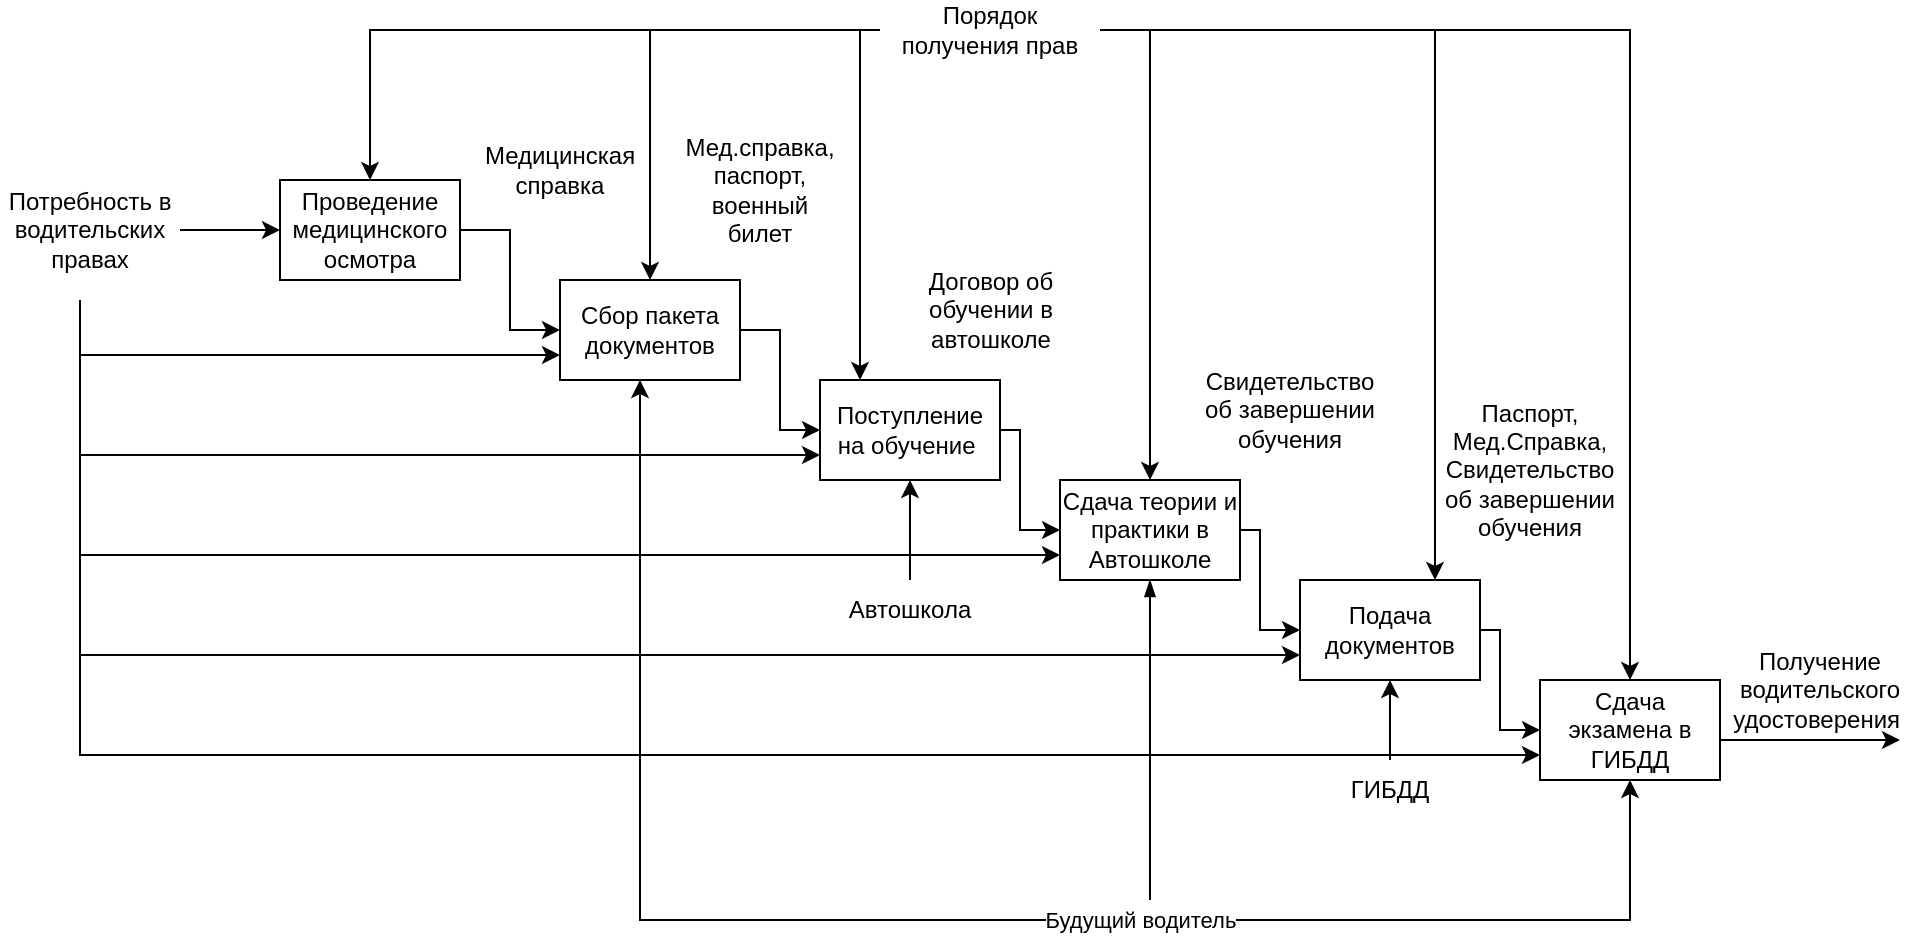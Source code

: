 <mxfile version="20.5.3" type="device"><diagram id="ePUqT_zufgJ3ToSpIw_g" name="Страница 1"><mxGraphModel dx="1429" dy="851" grid="1" gridSize="10" guides="1" tooltips="1" connect="1" arrows="1" fold="1" page="1" pageScale="1" pageWidth="827" pageHeight="1169" math="0" shadow="0"><root><mxCell id="0"/><mxCell id="1" parent="0"/><mxCell id="TzirkeDeo0aJXx-dKugE-4" style="edgeStyle=orthogonalEdgeStyle;rounded=0;orthogonalLoop=1;jettySize=auto;html=1;entryX=0;entryY=0.5;entryDx=0;entryDy=0;" parent="1" source="TzirkeDeo0aJXx-dKugE-2" target="TzirkeDeo0aJXx-dKugE-3" edge="1"><mxGeometry relative="1" as="geometry"/></mxCell><mxCell id="g43c3MzTIKgbl15zSNjQ-31" style="edgeStyle=orthogonalEdgeStyle;rounded=0;orthogonalLoop=1;jettySize=auto;html=1;entryX=0;entryY=0.75;entryDx=0;entryDy=0;startArrow=none;startFill=0;endArrow=classic;endFill=1;" edge="1" parent="1" target="g43c3MzTIKgbl15zSNjQ-4"><mxGeometry relative="1" as="geometry"><mxPoint x="60" y="390" as="sourcePoint"/><Array as="points"><mxPoint x="60" y="568"/></Array></mxGeometry></mxCell><mxCell id="g43c3MzTIKgbl15zSNjQ-32" style="edgeStyle=orthogonalEdgeStyle;rounded=0;orthogonalLoop=1;jettySize=auto;html=1;entryX=0;entryY=0.75;entryDx=0;entryDy=0;startArrow=none;startFill=0;endArrow=classic;endFill=1;" edge="1" parent="1" target="g43c3MzTIKgbl15zSNjQ-5"><mxGeometry relative="1" as="geometry"><mxPoint x="60" y="390" as="sourcePoint"/><Array as="points"><mxPoint x="60" y="618"/></Array></mxGeometry></mxCell><mxCell id="g43c3MzTIKgbl15zSNjQ-33" style="edgeStyle=orthogonalEdgeStyle;rounded=0;orthogonalLoop=1;jettySize=auto;html=1;entryX=0;entryY=0.75;entryDx=0;entryDy=0;startArrow=none;startFill=0;endArrow=classic;endFill=1;" edge="1" parent="1" target="g43c3MzTIKgbl15zSNjQ-3"><mxGeometry relative="1" as="geometry"><mxPoint x="60" y="390" as="sourcePoint"/><Array as="points"><mxPoint x="60" y="518"/></Array></mxGeometry></mxCell><mxCell id="g43c3MzTIKgbl15zSNjQ-34" style="edgeStyle=orthogonalEdgeStyle;rounded=0;orthogonalLoop=1;jettySize=auto;html=1;entryX=0;entryY=0.75;entryDx=0;entryDy=0;startArrow=none;startFill=0;endArrow=classic;endFill=1;" edge="1" parent="1" target="g43c3MzTIKgbl15zSNjQ-2"><mxGeometry relative="1" as="geometry"><mxPoint x="60" y="390" as="sourcePoint"/><Array as="points"><mxPoint x="60" y="468"/></Array></mxGeometry></mxCell><mxCell id="g43c3MzTIKgbl15zSNjQ-35" style="edgeStyle=orthogonalEdgeStyle;rounded=0;orthogonalLoop=1;jettySize=auto;html=1;entryX=0;entryY=0.75;entryDx=0;entryDy=0;startArrow=none;startFill=0;endArrow=classic;endFill=1;" edge="1" parent="1" target="g43c3MzTIKgbl15zSNjQ-1"><mxGeometry relative="1" as="geometry"><mxPoint x="60" y="390" as="sourcePoint"/><Array as="points"><mxPoint x="60" y="418"/></Array></mxGeometry></mxCell><mxCell id="TzirkeDeo0aJXx-dKugE-2" value="Потребность в водительских правах" style="text;html=1;strokeColor=none;fillColor=none;align=center;verticalAlign=middle;whiteSpace=wrap;rounded=0;" parent="1" vertex="1"><mxGeometry x="20" y="340" width="90" height="30" as="geometry"/></mxCell><mxCell id="g43c3MzTIKgbl15zSNjQ-28" style="edgeStyle=orthogonalEdgeStyle;rounded=0;orthogonalLoop=1;jettySize=auto;html=1;entryX=0;entryY=0.5;entryDx=0;entryDy=0;startArrow=none;startFill=0;endArrow=classic;endFill=1;" edge="1" parent="1" source="TzirkeDeo0aJXx-dKugE-3" target="g43c3MzTIKgbl15zSNjQ-1"><mxGeometry relative="1" as="geometry"/></mxCell><mxCell id="TzirkeDeo0aJXx-dKugE-3" value="Проведение медицинского осмотра" style="rounded=0;whiteSpace=wrap;html=1;" parent="1" vertex="1"><mxGeometry x="160" y="330" width="90" height="50" as="geometry"/></mxCell><mxCell id="g43c3MzTIKgbl15zSNjQ-11" style="edgeStyle=orthogonalEdgeStyle;rounded=0;orthogonalLoop=1;jettySize=auto;html=1;entryX=0.5;entryY=1;entryDx=0;entryDy=0;startArrow=classic;startFill=1;" edge="1" parent="1" source="g43c3MzTIKgbl15zSNjQ-1" target="g43c3MzTIKgbl15zSNjQ-5"><mxGeometry relative="1" as="geometry"><Array as="points"><mxPoint x="340" y="700"/><mxPoint x="835" y="700"/></Array></mxGeometry></mxCell><mxCell id="g43c3MzTIKgbl15zSNjQ-12" value="Будущий водитель" style="edgeLabel;html=1;align=center;verticalAlign=middle;resizable=0;points=[];" vertex="1" connectable="0" parent="g43c3MzTIKgbl15zSNjQ-11"><mxGeometry x="-0.02" relative="1" as="geometry"><mxPoint x="111" as="offset"/></mxGeometry></mxCell><mxCell id="g43c3MzTIKgbl15zSNjQ-27" style="edgeStyle=orthogonalEdgeStyle;rounded=0;orthogonalLoop=1;jettySize=auto;html=1;entryX=0;entryY=0.5;entryDx=0;entryDy=0;startArrow=none;startFill=0;endArrow=classic;endFill=1;" edge="1" parent="1" source="g43c3MzTIKgbl15zSNjQ-1" target="g43c3MzTIKgbl15zSNjQ-2"><mxGeometry relative="1" as="geometry"/></mxCell><mxCell id="g43c3MzTIKgbl15zSNjQ-1" value="Сбор пакета документов" style="rounded=0;whiteSpace=wrap;html=1;" vertex="1" parent="1"><mxGeometry x="300" y="380" width="90" height="50" as="geometry"/></mxCell><mxCell id="g43c3MzTIKgbl15zSNjQ-25" style="edgeStyle=orthogonalEdgeStyle;rounded=0;orthogonalLoop=1;jettySize=auto;html=1;entryX=0;entryY=0.5;entryDx=0;entryDy=0;startArrow=none;startFill=0;endArrow=classic;endFill=1;" edge="1" parent="1" source="g43c3MzTIKgbl15zSNjQ-2" target="g43c3MzTIKgbl15zSNjQ-3"><mxGeometry relative="1" as="geometry"><Array as="points"><mxPoint x="530" y="455"/><mxPoint x="530" y="505"/></Array></mxGeometry></mxCell><mxCell id="g43c3MzTIKgbl15zSNjQ-2" value="Поступление на обучение&amp;nbsp;" style="rounded=0;whiteSpace=wrap;html=1;" vertex="1" parent="1"><mxGeometry x="430" y="430" width="90" height="50" as="geometry"/></mxCell><mxCell id="g43c3MzTIKgbl15zSNjQ-24" style="edgeStyle=orthogonalEdgeStyle;rounded=0;orthogonalLoop=1;jettySize=auto;html=1;entryX=0;entryY=0.5;entryDx=0;entryDy=0;startArrow=none;startFill=0;endArrow=classic;endFill=1;" edge="1" parent="1" source="g43c3MzTIKgbl15zSNjQ-3" target="g43c3MzTIKgbl15zSNjQ-4"><mxGeometry relative="1" as="geometry"><Array as="points"><mxPoint x="650" y="505"/><mxPoint x="650" y="555"/></Array></mxGeometry></mxCell><mxCell id="g43c3MzTIKgbl15zSNjQ-3" value="Сдача теории и практики в Автошколе" style="rounded=0;whiteSpace=wrap;html=1;" vertex="1" parent="1"><mxGeometry x="550" y="480" width="90" height="50" as="geometry"/></mxCell><mxCell id="g43c3MzTIKgbl15zSNjQ-26" style="edgeStyle=orthogonalEdgeStyle;rounded=0;orthogonalLoop=1;jettySize=auto;html=1;entryX=0;entryY=0.5;entryDx=0;entryDy=0;startArrow=none;startFill=0;endArrow=classic;endFill=1;" edge="1" parent="1" source="g43c3MzTIKgbl15zSNjQ-4" target="g43c3MzTIKgbl15zSNjQ-5"><mxGeometry relative="1" as="geometry"><Array as="points"><mxPoint x="770" y="555"/><mxPoint x="770" y="605"/></Array></mxGeometry></mxCell><mxCell id="g43c3MzTIKgbl15zSNjQ-4" value="Подача документов" style="rounded=0;whiteSpace=wrap;html=1;" vertex="1" parent="1"><mxGeometry x="670" y="530" width="90" height="50" as="geometry"/></mxCell><mxCell id="g43c3MzTIKgbl15zSNjQ-5" value="Сдача экзамена в ГИБДД" style="rounded=0;whiteSpace=wrap;html=1;" vertex="1" parent="1"><mxGeometry x="790" y="580" width="90" height="50" as="geometry"/></mxCell><mxCell id="g43c3MzTIKgbl15zSNjQ-7" value="" style="endArrow=classic;html=1;rounded=0;" edge="1" parent="1"><mxGeometry width="50" height="50" relative="1" as="geometry"><mxPoint x="880" y="610" as="sourcePoint"/><mxPoint x="970" y="610" as="targetPoint"/><Array as="points"><mxPoint x="950" y="610"/></Array></mxGeometry></mxCell><mxCell id="g43c3MzTIKgbl15zSNjQ-10" value="" style="edgeStyle=orthogonalEdgeStyle;rounded=0;orthogonalLoop=1;jettySize=auto;html=1;" edge="1" parent="1" source="g43c3MzTIKgbl15zSNjQ-8" target="g43c3MzTIKgbl15zSNjQ-4"><mxGeometry relative="1" as="geometry"/></mxCell><mxCell id="g43c3MzTIKgbl15zSNjQ-8" value="ГИБДД" style="text;html=1;strokeColor=none;fillColor=none;align=center;verticalAlign=middle;whiteSpace=wrap;rounded=0;" vertex="1" parent="1"><mxGeometry x="685" y="620" width="60" height="30" as="geometry"/></mxCell><mxCell id="g43c3MzTIKgbl15zSNjQ-9" value="Получение водительского удостоверения&amp;nbsp;" style="text;html=1;strokeColor=none;fillColor=none;align=center;verticalAlign=middle;whiteSpace=wrap;rounded=0;" vertex="1" parent="1"><mxGeometry x="900" y="570" width="60" height="30" as="geometry"/></mxCell><mxCell id="g43c3MzTIKgbl15zSNjQ-19" value="" style="endArrow=none;html=1;rounded=0;exitX=0.5;exitY=1;exitDx=0;exitDy=0;startArrow=blockThin;startFill=1;endFill=0;" edge="1" parent="1" source="g43c3MzTIKgbl15zSNjQ-3"><mxGeometry width="50" height="50" relative="1" as="geometry"><mxPoint x="594.5" y="540" as="sourcePoint"/><mxPoint x="595" y="690" as="targetPoint"/></mxGeometry></mxCell><mxCell id="g43c3MzTIKgbl15zSNjQ-21" value="" style="edgeStyle=orthogonalEdgeStyle;rounded=0;orthogonalLoop=1;jettySize=auto;html=1;startArrow=none;startFill=0;endArrow=classic;endFill=1;" edge="1" parent="1" source="g43c3MzTIKgbl15zSNjQ-20" target="g43c3MzTIKgbl15zSNjQ-2"><mxGeometry relative="1" as="geometry"/></mxCell><mxCell id="g43c3MzTIKgbl15zSNjQ-20" value="Автошкола" style="text;html=1;strokeColor=none;fillColor=none;align=center;verticalAlign=middle;whiteSpace=wrap;rounded=0;" vertex="1" parent="1"><mxGeometry x="445" y="530" width="60" height="30" as="geometry"/></mxCell><mxCell id="g43c3MzTIKgbl15zSNjQ-37" style="edgeStyle=orthogonalEdgeStyle;rounded=0;orthogonalLoop=1;jettySize=auto;html=1;startArrow=none;startFill=0;endArrow=classic;endFill=1;" edge="1" parent="1" source="g43c3MzTIKgbl15zSNjQ-36" target="g43c3MzTIKgbl15zSNjQ-5"><mxGeometry relative="1" as="geometry"/></mxCell><mxCell id="g43c3MzTIKgbl15zSNjQ-38" style="edgeStyle=orthogonalEdgeStyle;rounded=0;orthogonalLoop=1;jettySize=auto;html=1;startArrow=none;startFill=0;endArrow=classic;endFill=1;" edge="1" parent="1" source="g43c3MzTIKgbl15zSNjQ-36" target="TzirkeDeo0aJXx-dKugE-3"><mxGeometry relative="1" as="geometry"/></mxCell><mxCell id="g43c3MzTIKgbl15zSNjQ-39" style="edgeStyle=orthogonalEdgeStyle;rounded=0;orthogonalLoop=1;jettySize=auto;html=1;entryX=0.5;entryY=0;entryDx=0;entryDy=0;startArrow=none;startFill=0;endArrow=classic;endFill=1;" edge="1" parent="1" source="g43c3MzTIKgbl15zSNjQ-36" target="g43c3MzTIKgbl15zSNjQ-1"><mxGeometry relative="1" as="geometry"/></mxCell><mxCell id="g43c3MzTIKgbl15zSNjQ-40" style="edgeStyle=orthogonalEdgeStyle;rounded=0;orthogonalLoop=1;jettySize=auto;html=1;entryX=0.75;entryY=0;entryDx=0;entryDy=0;startArrow=none;startFill=0;endArrow=classic;endFill=1;" edge="1" parent="1" source="g43c3MzTIKgbl15zSNjQ-36" target="g43c3MzTIKgbl15zSNjQ-4"><mxGeometry relative="1" as="geometry"/></mxCell><mxCell id="g43c3MzTIKgbl15zSNjQ-41" style="edgeStyle=orthogonalEdgeStyle;rounded=0;orthogonalLoop=1;jettySize=auto;html=1;startArrow=none;startFill=0;endArrow=classic;endFill=1;" edge="1" parent="1" source="g43c3MzTIKgbl15zSNjQ-36" target="g43c3MzTIKgbl15zSNjQ-3"><mxGeometry relative="1" as="geometry"><Array as="points"><mxPoint x="595" y="255"/></Array></mxGeometry></mxCell><mxCell id="g43c3MzTIKgbl15zSNjQ-42" style="edgeStyle=orthogonalEdgeStyle;rounded=0;orthogonalLoop=1;jettySize=auto;html=1;startArrow=none;startFill=0;endArrow=classic;endFill=1;" edge="1" parent="1" source="g43c3MzTIKgbl15zSNjQ-36" target="g43c3MzTIKgbl15zSNjQ-2"><mxGeometry relative="1" as="geometry"><Array as="points"><mxPoint x="450" y="255"/></Array></mxGeometry></mxCell><mxCell id="g43c3MzTIKgbl15zSNjQ-36" value="Порядок получения прав" style="text;html=1;strokeColor=none;fillColor=none;align=center;verticalAlign=middle;whiteSpace=wrap;rounded=0;" vertex="1" parent="1"><mxGeometry x="460" y="240" width="110" height="30" as="geometry"/></mxCell><mxCell id="g43c3MzTIKgbl15zSNjQ-43" value="Медицинская справка" style="text;html=1;strokeColor=none;fillColor=none;align=center;verticalAlign=middle;whiteSpace=wrap;rounded=0;" vertex="1" parent="1"><mxGeometry x="270" y="310" width="60" height="30" as="geometry"/></mxCell><mxCell id="g43c3MzTIKgbl15zSNjQ-44" value="Мед.справка, паспорт, военный билет" style="text;html=1;strokeColor=none;fillColor=none;align=center;verticalAlign=middle;whiteSpace=wrap;rounded=0;" vertex="1" parent="1"><mxGeometry x="370" y="320" width="60" height="30" as="geometry"/></mxCell><mxCell id="g43c3MzTIKgbl15zSNjQ-45" value="Договор об обучении в автошколе" style="text;html=1;strokeColor=none;fillColor=none;align=center;verticalAlign=middle;whiteSpace=wrap;rounded=0;" vertex="1" parent="1"><mxGeometry x="482.5" y="380" width="65" height="30" as="geometry"/></mxCell><mxCell id="g43c3MzTIKgbl15zSNjQ-46" value="Свидетельство об завершении обучения" style="text;html=1;strokeColor=none;fillColor=none;align=center;verticalAlign=middle;whiteSpace=wrap;rounded=0;" vertex="1" parent="1"><mxGeometry x="620" y="430" width="90" height="30" as="geometry"/></mxCell><mxCell id="g43c3MzTIKgbl15zSNjQ-47" value="Паспорт, Мед.Справка,&lt;br&gt;Свидетельство об завершении обучения" style="text;html=1;strokeColor=none;fillColor=none;align=center;verticalAlign=middle;whiteSpace=wrap;rounded=0;" vertex="1" parent="1"><mxGeometry x="740" y="460" width="90" height="30" as="geometry"/></mxCell></root></mxGraphModel></diagram></mxfile>